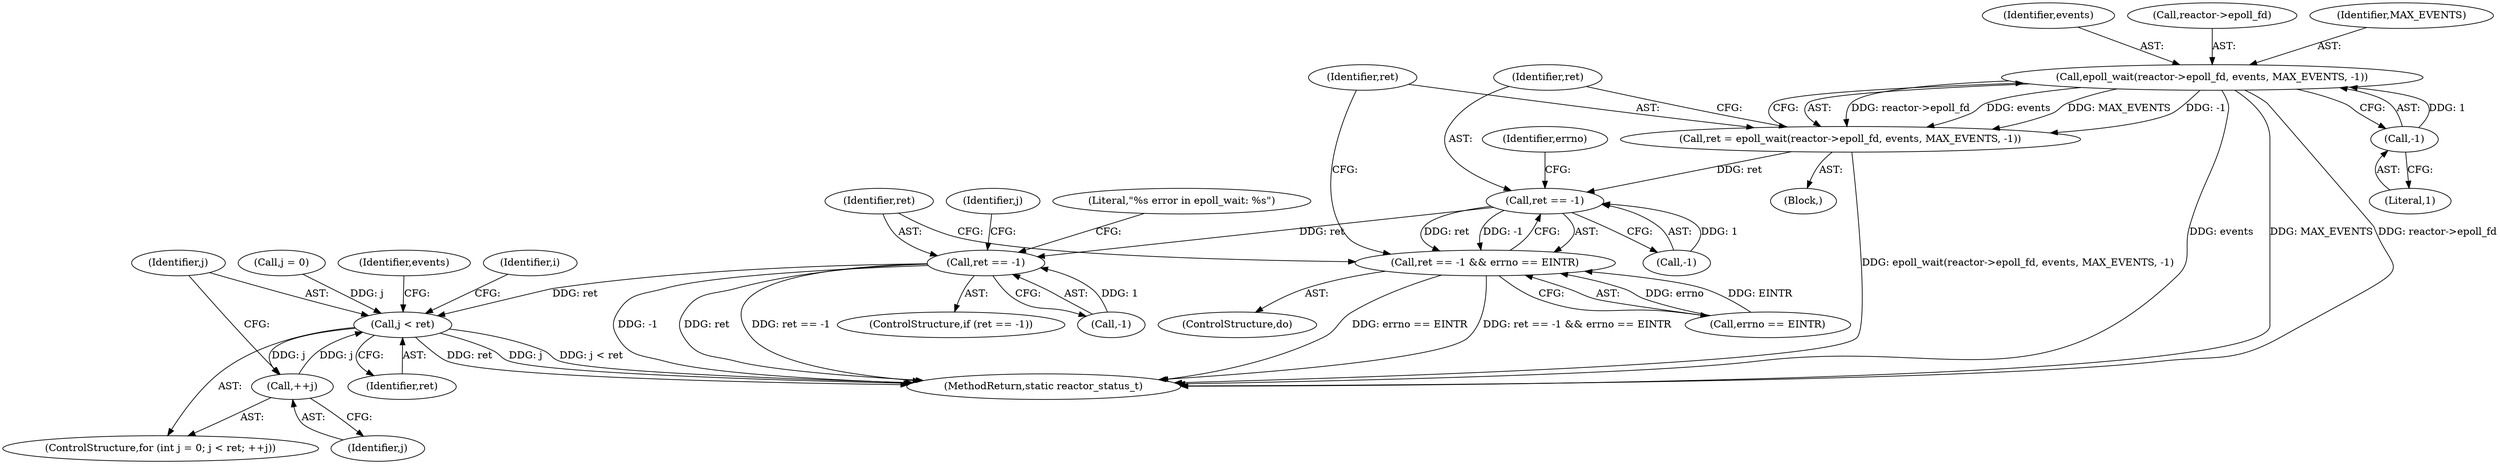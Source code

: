 digraph "0_Android_472271b153c5dc53c28beac55480a8d8434b2d5c_59@pointer" {
"1000153" [label="(Call,epoll_wait(reactor->epoll_fd, events, MAX_EVENTS, -1))"];
"1000159" [label="(Call,-1)"];
"1000151" [label="(Call,ret = epoll_wait(reactor->epoll_fd, events, MAX_EVENTS, -1))"];
"1000162" [label="(Call,ret == -1)"];
"1000161" [label="(Call,ret == -1 && errno == EINTR)"];
"1000170" [label="(Call,ret == -1)"];
"1000192" [label="(Call,j < ret)"];
"1000195" [label="(Call,++j)"];
"1000166" [label="(Call,errno == EINTR)"];
"1000196" [label="(Identifier,j)"];
"1000151" [label="(Call,ret = epoll_wait(reactor->epoll_fd, events, MAX_EVENTS, -1))"];
"1000335" [label="(MethodReturn,static reactor_status_t)"];
"1000194" [label="(Identifier,ret)"];
"1000167" [label="(Identifier,errno)"];
"1000157" [label="(Identifier,events)"];
"1000171" [label="(Identifier,ret)"];
"1000189" [label="(Call,j = 0)"];
"1000190" [label="(Identifier,j)"];
"1000161" [label="(Call,ret == -1 && errno == EINTR)"];
"1000164" [label="(Call,-1)"];
"1000160" [label="(Literal,1)"];
"1000169" [label="(ControlStructure,if (ret == -1))"];
"1000203" [label="(Identifier,events)"];
"1000153" [label="(Call,epoll_wait(reactor->epoll_fd, events, MAX_EVENTS, -1))"];
"1000159" [label="(Call,-1)"];
"1000187" [label="(ControlStructure,for (int j = 0; j < ret; ++j))"];
"1000162" [label="(Call,ret == -1)"];
"1000163" [label="(Identifier,ret)"];
"1000149" [label="(ControlStructure,do)"];
"1000195" [label="(Call,++j)"];
"1000154" [label="(Call,reactor->epoll_fd)"];
"1000176" [label="(Literal,\"%s error in epoll_wait: %s\")"];
"1000192" [label="(Call,j < ret)"];
"1000152" [label="(Identifier,ret)"];
"1000170" [label="(Call,ret == -1)"];
"1000132" [label="(Identifier,i)"];
"1000150" [label="(Block,)"];
"1000158" [label="(Identifier,MAX_EVENTS)"];
"1000172" [label="(Call,-1)"];
"1000193" [label="(Identifier,j)"];
"1000153" -> "1000151"  [label="AST: "];
"1000153" -> "1000159"  [label="CFG: "];
"1000154" -> "1000153"  [label="AST: "];
"1000157" -> "1000153"  [label="AST: "];
"1000158" -> "1000153"  [label="AST: "];
"1000159" -> "1000153"  [label="AST: "];
"1000151" -> "1000153"  [label="CFG: "];
"1000153" -> "1000335"  [label="DDG: events"];
"1000153" -> "1000335"  [label="DDG: MAX_EVENTS"];
"1000153" -> "1000335"  [label="DDG: reactor->epoll_fd"];
"1000153" -> "1000151"  [label="DDG: reactor->epoll_fd"];
"1000153" -> "1000151"  [label="DDG: events"];
"1000153" -> "1000151"  [label="DDG: MAX_EVENTS"];
"1000153" -> "1000151"  [label="DDG: -1"];
"1000159" -> "1000153"  [label="DDG: 1"];
"1000159" -> "1000160"  [label="CFG: "];
"1000160" -> "1000159"  [label="AST: "];
"1000151" -> "1000150"  [label="AST: "];
"1000152" -> "1000151"  [label="AST: "];
"1000163" -> "1000151"  [label="CFG: "];
"1000151" -> "1000335"  [label="DDG: epoll_wait(reactor->epoll_fd, events, MAX_EVENTS, -1)"];
"1000151" -> "1000162"  [label="DDG: ret"];
"1000162" -> "1000161"  [label="AST: "];
"1000162" -> "1000164"  [label="CFG: "];
"1000163" -> "1000162"  [label="AST: "];
"1000164" -> "1000162"  [label="AST: "];
"1000167" -> "1000162"  [label="CFG: "];
"1000161" -> "1000162"  [label="CFG: "];
"1000162" -> "1000161"  [label="DDG: ret"];
"1000162" -> "1000161"  [label="DDG: -1"];
"1000164" -> "1000162"  [label="DDG: 1"];
"1000162" -> "1000170"  [label="DDG: ret"];
"1000161" -> "1000149"  [label="AST: "];
"1000161" -> "1000166"  [label="CFG: "];
"1000166" -> "1000161"  [label="AST: "];
"1000152" -> "1000161"  [label="CFG: "];
"1000171" -> "1000161"  [label="CFG: "];
"1000161" -> "1000335"  [label="DDG: errno == EINTR"];
"1000161" -> "1000335"  [label="DDG: ret == -1 && errno == EINTR"];
"1000166" -> "1000161"  [label="DDG: errno"];
"1000166" -> "1000161"  [label="DDG: EINTR"];
"1000170" -> "1000169"  [label="AST: "];
"1000170" -> "1000172"  [label="CFG: "];
"1000171" -> "1000170"  [label="AST: "];
"1000172" -> "1000170"  [label="AST: "];
"1000176" -> "1000170"  [label="CFG: "];
"1000190" -> "1000170"  [label="CFG: "];
"1000170" -> "1000335"  [label="DDG: -1"];
"1000170" -> "1000335"  [label="DDG: ret"];
"1000170" -> "1000335"  [label="DDG: ret == -1"];
"1000172" -> "1000170"  [label="DDG: 1"];
"1000170" -> "1000192"  [label="DDG: ret"];
"1000192" -> "1000187"  [label="AST: "];
"1000192" -> "1000194"  [label="CFG: "];
"1000193" -> "1000192"  [label="AST: "];
"1000194" -> "1000192"  [label="AST: "];
"1000203" -> "1000192"  [label="CFG: "];
"1000132" -> "1000192"  [label="CFG: "];
"1000192" -> "1000335"  [label="DDG: ret"];
"1000192" -> "1000335"  [label="DDG: j"];
"1000192" -> "1000335"  [label="DDG: j < ret"];
"1000189" -> "1000192"  [label="DDG: j"];
"1000195" -> "1000192"  [label="DDG: j"];
"1000192" -> "1000195"  [label="DDG: j"];
"1000195" -> "1000187"  [label="AST: "];
"1000195" -> "1000196"  [label="CFG: "];
"1000196" -> "1000195"  [label="AST: "];
"1000193" -> "1000195"  [label="CFG: "];
}
